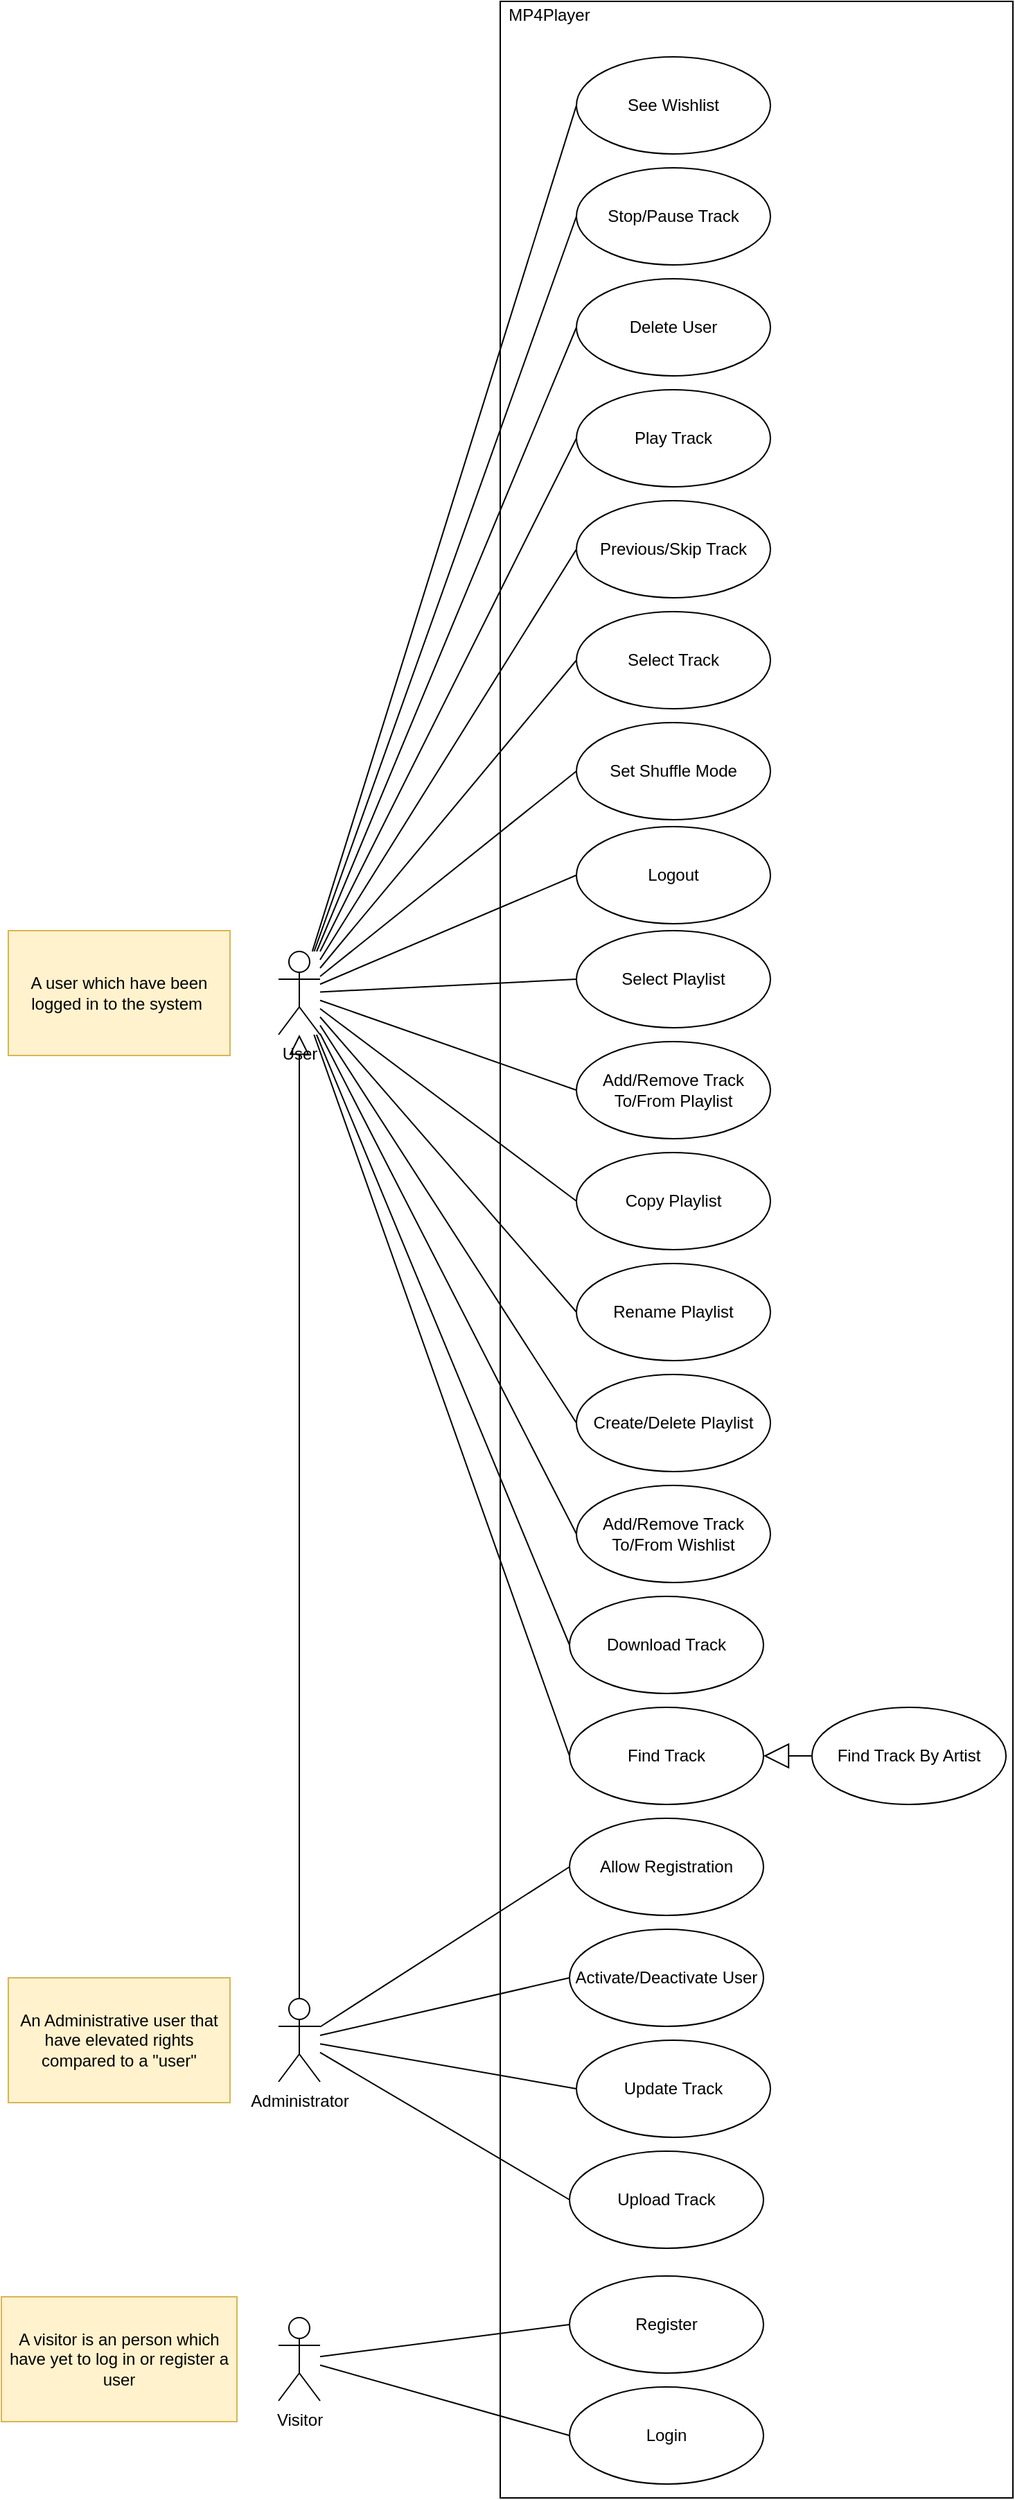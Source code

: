 <mxfile version="13.7.3" type="device"><diagram id="X3zYRSDrlWH1BOJyRZu5" name="Page-1"><mxGraphModel dx="131" dy="1667" grid="1" gridSize="10" guides="1" tooltips="1" connect="1" arrows="1" fold="1" page="1" pageScale="1" pageWidth="850" pageHeight="1100" math="0" shadow="0"><root><mxCell id="0"/><mxCell id="1" parent="0"/><mxCell id="41zv68CTpFQ7691L9Q2w-1" value="User" style="shape=umlActor;verticalLabelPosition=bottom;verticalAlign=top;html=1;outlineConnect=0;" parent="1" vertex="1"><mxGeometry x="1110" y="-185" width="30" height="60" as="geometry"/></mxCell><mxCell id="41zv68CTpFQ7691L9Q2w-2" value="" style="rounded=0;whiteSpace=wrap;html=1;" parent="1" vertex="1"><mxGeometry x="1270" y="-870" width="370" height="1800" as="geometry"/></mxCell><mxCell id="41zv68CTpFQ7691L9Q2w-3" value="Play Track" style="ellipse;whiteSpace=wrap;html=1;" parent="1" vertex="1"><mxGeometry x="1325" y="-590" width="140" height="70" as="geometry"/></mxCell><mxCell id="41zv68CTpFQ7691L9Q2w-6" value="Previous/Skip Track" style="ellipse;whiteSpace=wrap;html=1;" parent="1" vertex="1"><mxGeometry x="1325" y="-510" width="140" height="70" as="geometry"/></mxCell><mxCell id="41zv68CTpFQ7691L9Q2w-7" value="Select Track" style="ellipse;whiteSpace=wrap;html=1;" parent="1" vertex="1"><mxGeometry x="1325" y="-430" width="140" height="70" as="geometry"/></mxCell><mxCell id="41zv68CTpFQ7691L9Q2w-8" value="Set Shuffle Mode" style="ellipse;whiteSpace=wrap;html=1;" parent="1" vertex="1"><mxGeometry x="1325" y="-350" width="140" height="70" as="geometry"/></mxCell><mxCell id="41zv68CTpFQ7691L9Q2w-10" value="Logout" style="ellipse;whiteSpace=wrap;html=1;" parent="1" vertex="1"><mxGeometry x="1325" y="-275" width="140" height="70" as="geometry"/></mxCell><mxCell id="41zv68CTpFQ7691L9Q2w-12" value="Select Playlist" style="ellipse;whiteSpace=wrap;html=1;" parent="1" vertex="1"><mxGeometry x="1325" y="-200" width="140" height="70" as="geometry"/></mxCell><mxCell id="41zv68CTpFQ7691L9Q2w-13" value="Add/Remove Track To/From Playlist" style="ellipse;whiteSpace=wrap;html=1;" parent="1" vertex="1"><mxGeometry x="1325" y="-120" width="140" height="70" as="geometry"/></mxCell><mxCell id="41zv68CTpFQ7691L9Q2w-15" value="Copy Playlist" style="ellipse;whiteSpace=wrap;html=1;" parent="1" vertex="1"><mxGeometry x="1325" y="-40" width="140" height="70" as="geometry"/></mxCell><mxCell id="41zv68CTpFQ7691L9Q2w-16" value="Rename Playlist" style="ellipse;whiteSpace=wrap;html=1;" parent="1" vertex="1"><mxGeometry x="1325" y="40" width="140" height="70" as="geometry"/></mxCell><mxCell id="41zv68CTpFQ7691L9Q2w-18" value="" style="endArrow=none;html=1;entryX=0;entryY=0.5;entryDx=0;entryDy=0;" parent="1" source="41zv68CTpFQ7691L9Q2w-1" target="41zv68CTpFQ7691L9Q2w-3" edge="1"><mxGeometry width="50" height="50" relative="1" as="geometry"><mxPoint x="1150" y="-410.0" as="sourcePoint"/><mxPoint x="1200" y="-460.0" as="targetPoint"/><Array as="points"/></mxGeometry></mxCell><mxCell id="41zv68CTpFQ7691L9Q2w-20" value="" style="endArrow=none;html=1;entryX=0;entryY=0.5;entryDx=0;entryDy=0;" parent="1" source="41zv68CTpFQ7691L9Q2w-1" target="41zv68CTpFQ7691L9Q2w-6" edge="1"><mxGeometry width="50" height="50" relative="1" as="geometry"><mxPoint x="1160" y="-590.0" as="sourcePoint"/><mxPoint x="1340.0" y="-555.0" as="targetPoint"/><Array as="points"/></mxGeometry></mxCell><mxCell id="41zv68CTpFQ7691L9Q2w-21" value="" style="endArrow=none;html=1;entryX=0;entryY=0.5;entryDx=0;entryDy=0;" parent="1" source="41zv68CTpFQ7691L9Q2w-1" target="41zv68CTpFQ7691L9Q2w-7" edge="1"><mxGeometry width="50" height="50" relative="1" as="geometry"><mxPoint x="1170" y="-580.0" as="sourcePoint"/><mxPoint x="1350.0" y="-545.0" as="targetPoint"/><Array as="points"/></mxGeometry></mxCell><mxCell id="41zv68CTpFQ7691L9Q2w-22" value="" style="endArrow=none;html=1;entryX=0;entryY=0.5;entryDx=0;entryDy=0;" parent="1" source="41zv68CTpFQ7691L9Q2w-1" target="41zv68CTpFQ7691L9Q2w-8" edge="1"><mxGeometry width="50" height="50" relative="1" as="geometry"><mxPoint x="1180" y="-570.0" as="sourcePoint"/><mxPoint x="1360.0" y="-535.0" as="targetPoint"/><Array as="points"/></mxGeometry></mxCell><mxCell id="41zv68CTpFQ7691L9Q2w-24" value="" style="endArrow=none;html=1;entryX=0;entryY=0.5;entryDx=0;entryDy=0;" parent="1" source="41zv68CTpFQ7691L9Q2w-1" target="41zv68CTpFQ7691L9Q2w-10" edge="1"><mxGeometry width="50" height="50" relative="1" as="geometry"><mxPoint x="1200" y="-550.0" as="sourcePoint"/><mxPoint x="1380.0" y="-515.0" as="targetPoint"/><Array as="points"/></mxGeometry></mxCell><mxCell id="41zv68CTpFQ7691L9Q2w-26" value="" style="endArrow=none;html=1;entryX=0;entryY=0.5;entryDx=0;entryDy=0;" parent="1" source="41zv68CTpFQ7691L9Q2w-1" target="41zv68CTpFQ7691L9Q2w-13" edge="1"><mxGeometry width="50" height="50" relative="1" as="geometry"><mxPoint x="1570" y="10" as="sourcePoint"/><mxPoint x="1620" y="-40" as="targetPoint"/><Array as="points"/></mxGeometry></mxCell><mxCell id="41zv68CTpFQ7691L9Q2w-27" value="" style="endArrow=none;html=1;entryX=0;entryY=0.5;entryDx=0;entryDy=0;" parent="1" source="41zv68CTpFQ7691L9Q2w-1" target="41zv68CTpFQ7691L9Q2w-12" edge="1"><mxGeometry width="50" height="50" relative="1" as="geometry"><mxPoint x="1570" y="10" as="sourcePoint"/><mxPoint x="1620" y="-40" as="targetPoint"/><Array as="points"/></mxGeometry></mxCell><mxCell id="41zv68CTpFQ7691L9Q2w-29" value="" style="endArrow=none;html=1;entryX=0;entryY=0.5;entryDx=0;entryDy=0;" parent="1" source="41zv68CTpFQ7691L9Q2w-1" target="41zv68CTpFQ7691L9Q2w-15" edge="1"><mxGeometry width="50" height="50" relative="1" as="geometry"><mxPoint x="1090" y="-140" as="sourcePoint"/><mxPoint x="1350" y="95" as="targetPoint"/><Array as="points"/></mxGeometry></mxCell><mxCell id="41zv68CTpFQ7691L9Q2w-30" value="" style="endArrow=none;html=1;entryX=0;entryY=0.5;entryDx=0;entryDy=0;" parent="1" source="41zv68CTpFQ7691L9Q2w-1" target="41zv68CTpFQ7691L9Q2w-16" edge="1"><mxGeometry width="50" height="50" relative="1" as="geometry"><mxPoint x="1100" y="-130" as="sourcePoint"/><mxPoint x="1360" y="105" as="targetPoint"/><Array as="points"/></mxGeometry></mxCell><mxCell id="41zv68CTpFQ7691L9Q2w-31" value="" style="endArrow=block;endFill=0;endSize=12;html=1;" parent="1" source="41zv68CTpFQ7691L9Q2w-32" target="41zv68CTpFQ7691L9Q2w-1" edge="1"><mxGeometry width="160" relative="1" as="geometry"><mxPoint x="606" y="-710" as="sourcePoint"/><mxPoint x="1200" y="30" as="targetPoint"/><Array as="points"/></mxGeometry></mxCell><mxCell id="41zv68CTpFQ7691L9Q2w-32" value="Administrator" style="shape=umlActor;verticalLabelPosition=bottom;verticalAlign=top;html=1;" parent="1" vertex="1"><mxGeometry x="1110" y="570" width="30" height="60" as="geometry"/></mxCell><mxCell id="41zv68CTpFQ7691L9Q2w-35" value="Upload Track" style="ellipse;whiteSpace=wrap;html=1;" parent="1" vertex="1"><mxGeometry x="1320" y="680" width="140" height="70" as="geometry"/></mxCell><mxCell id="41zv68CTpFQ7691L9Q2w-36" value="Create/Delete Playlist" style="ellipse;whiteSpace=wrap;html=1;" parent="1" vertex="1"><mxGeometry x="1325" y="120" width="140" height="70" as="geometry"/></mxCell><mxCell id="41zv68CTpFQ7691L9Q2w-37" value="" style="endArrow=none;html=1;entryX=0;entryY=0.5;entryDx=0;entryDy=0;" parent="1" source="41zv68CTpFQ7691L9Q2w-1" target="41zv68CTpFQ7691L9Q2w-36" edge="1"><mxGeometry width="50" height="50" relative="1" as="geometry"><mxPoint x="1080" y="-150" as="sourcePoint"/><mxPoint x="1340" y="325" as="targetPoint"/><Array as="points"/></mxGeometry></mxCell><mxCell id="41zv68CTpFQ7691L9Q2w-38" value="" style="endArrow=none;html=1;entryX=0;entryY=0.5;entryDx=0;entryDy=0;" parent="1" source="41zv68CTpFQ7691L9Q2w-32" target="41zv68CTpFQ7691L9Q2w-35" edge="1"><mxGeometry width="50" height="50" relative="1" as="geometry"><mxPoint x="1075" y="1000" as="sourcePoint"/><mxPoint x="1125" y="950" as="targetPoint"/></mxGeometry></mxCell><mxCell id="41zv68CTpFQ7691L9Q2w-39" value="Update Track" style="ellipse;whiteSpace=wrap;html=1;" parent="1" vertex="1"><mxGeometry x="1325" y="600" width="140" height="70" as="geometry"/></mxCell><mxCell id="41zv68CTpFQ7691L9Q2w-40" value="" style="endArrow=none;html=1;entryX=0;entryY=0.5;entryDx=0;entryDy=0;" parent="1" source="41zv68CTpFQ7691L9Q2w-32" target="41zv68CTpFQ7691L9Q2w-39" edge="1"><mxGeometry width="50" height="50" relative="1" as="geometry"><mxPoint x="1075" y="1000" as="sourcePoint"/><mxPoint x="1125" y="950" as="targetPoint"/></mxGeometry></mxCell><mxCell id="41zv68CTpFQ7691L9Q2w-41" value="Activate/Deactivate User" style="ellipse;whiteSpace=wrap;html=1;" parent="1" vertex="1"><mxGeometry x="1320" y="520" width="140" height="70" as="geometry"/></mxCell><mxCell id="41zv68CTpFQ7691L9Q2w-42" value="" style="endArrow=none;html=1;entryX=0;entryY=0.5;entryDx=0;entryDy=0;" parent="1" source="41zv68CTpFQ7691L9Q2w-32" target="41zv68CTpFQ7691L9Q2w-41" edge="1"><mxGeometry width="50" height="50" relative="1" as="geometry"><mxPoint x="1075" y="950" as="sourcePoint"/><mxPoint x="1335" y="885" as="targetPoint"/></mxGeometry></mxCell><mxCell id="41zv68CTpFQ7691L9Q2w-43" value="A user which have been logged in to the system&amp;nbsp;" style="rounded=0;whiteSpace=wrap;html=1;fillColor=#fff2cc;strokeColor=#d6b656;" parent="1" vertex="1"><mxGeometry x="915" y="-200" width="160" height="90" as="geometry"/></mxCell><mxCell id="41zv68CTpFQ7691L9Q2w-44" value="An Administrative user that have elevated rights compared to a &quot;user&quot;" style="rounded=0;whiteSpace=wrap;html=1;fillColor=#fff2cc;strokeColor=#d6b656;" parent="1" vertex="1"><mxGeometry x="915" y="555" width="160" height="90" as="geometry"/></mxCell><mxCell id="41zv68CTpFQ7691L9Q2w-45" value="Allow Registration" style="ellipse;whiteSpace=wrap;html=1;" parent="1" vertex="1"><mxGeometry x="1320" y="440" width="140" height="70" as="geometry"/></mxCell><mxCell id="41zv68CTpFQ7691L9Q2w-46" value="" style="endArrow=none;html=1;entryX=0;entryY=0.5;entryDx=0;entryDy=0;" parent="1" source="41zv68CTpFQ7691L9Q2w-32" target="41zv68CTpFQ7691L9Q2w-45" edge="1"><mxGeometry width="50" height="50" relative="1" as="geometry"><mxPoint x="1075" y="950" as="sourcePoint"/><mxPoint x="1335" y="805" as="targetPoint"/></mxGeometry></mxCell><mxCell id="41zv68CTpFQ7691L9Q2w-47" value="Add/Remove Track To/From Wishlist" style="ellipse;whiteSpace=wrap;html=1;" parent="1" vertex="1"><mxGeometry x="1325" y="200" width="140" height="70" as="geometry"/></mxCell><mxCell id="41zv68CTpFQ7691L9Q2w-49" value="" style="endArrow=none;html=1;entryX=0;entryY=0.5;entryDx=0;entryDy=0;" parent="1" source="41zv68CTpFQ7691L9Q2w-1" target="41zv68CTpFQ7691L9Q2w-47" edge="1"><mxGeometry width="50" height="50" relative="1" as="geometry"><mxPoint x="1020" y="120" as="sourcePoint"/><mxPoint x="1330" y="325" as="targetPoint"/><Array as="points"/></mxGeometry></mxCell><mxCell id="41zv68CTpFQ7691L9Q2w-51" value="MP4Player" style="text;html=1;align=center;verticalAlign=middle;resizable=0;points=[];autosize=1;" parent="1" vertex="1"><mxGeometry x="1270" y="-870" width="70" height="20" as="geometry"/></mxCell><mxCell id="41zv68CTpFQ7691L9Q2w-53" value="Download Track" style="ellipse;whiteSpace=wrap;html=1;" parent="1" vertex="1"><mxGeometry x="1320" y="280" width="140" height="70" as="geometry"/></mxCell><mxCell id="41zv68CTpFQ7691L9Q2w-54" value="" style="endArrow=none;html=1;entryX=0;entryY=0.5;entryDx=0;entryDy=0;" parent="1" source="41zv68CTpFQ7691L9Q2w-1" target="41zv68CTpFQ7691L9Q2w-53" edge="1"><mxGeometry width="50" height="50" relative="1" as="geometry"><mxPoint x="630" y="-160" as="sourcePoint"/><mxPoint x="1330" y="485" as="targetPoint"/><Array as="points"/></mxGeometry></mxCell><mxCell id="41zv68CTpFQ7691L9Q2w-55" value="Find Track" style="ellipse;whiteSpace=wrap;html=1;" parent="1" vertex="1"><mxGeometry x="1320" y="360" width="140" height="70" as="geometry"/></mxCell><mxCell id="41zv68CTpFQ7691L9Q2w-56" value="Find Track By Artist" style="ellipse;whiteSpace=wrap;html=1;" parent="1" vertex="1"><mxGeometry x="1495" y="360" width="140" height="70" as="geometry"/></mxCell><mxCell id="41zv68CTpFQ7691L9Q2w-59" value="" style="endArrow=block;endSize=16;endFill=0;html=1;exitX=0;exitY=0.5;exitDx=0;exitDy=0;entryX=1;entryY=0.5;entryDx=0;entryDy=0;rounded=0;" parent="1" source="41zv68CTpFQ7691L9Q2w-56" target="41zv68CTpFQ7691L9Q2w-55" edge="1"><mxGeometry width="160" relative="1" as="geometry"><mxPoint x="880" y="700" as="sourcePoint"/><mxPoint x="1040" y="700" as="targetPoint"/><Array as="points"/></mxGeometry></mxCell><mxCell id="41zv68CTpFQ7691L9Q2w-62" value="" style="endArrow=none;html=1;entryX=0;entryY=0.5;entryDx=0;entryDy=0;" parent="1" source="41zv68CTpFQ7691L9Q2w-1" target="41zv68CTpFQ7691L9Q2w-55" edge="1"><mxGeometry width="50" height="50" relative="1" as="geometry"><mxPoint x="630" y="-135" as="sourcePoint"/><mxPoint x="1330" y="565" as="targetPoint"/><Array as="points"/></mxGeometry></mxCell><mxCell id="41zv68CTpFQ7691L9Q2w-65" value="Visitor" style="shape=umlActor;verticalLabelPosition=bottom;verticalAlign=top;html=1;outlineConnect=0;" parent="1" vertex="1"><mxGeometry x="1110" y="800" width="30" height="60" as="geometry"/></mxCell><mxCell id="41zv68CTpFQ7691L9Q2w-66" value="Register" style="ellipse;whiteSpace=wrap;html=1;" parent="1" vertex="1"><mxGeometry x="1320" y="770" width="140" height="70" as="geometry"/></mxCell><mxCell id="41zv68CTpFQ7691L9Q2w-67" value="Login" style="ellipse;whiteSpace=wrap;html=1;" parent="1" vertex="1"><mxGeometry x="1320" y="850" width="140" height="70" as="geometry"/></mxCell><mxCell id="41zv68CTpFQ7691L9Q2w-68" value="" style="endArrow=none;html=1;entryX=0;entryY=0.5;entryDx=0;entryDy=0;" parent="1" source="41zv68CTpFQ7691L9Q2w-65" target="41zv68CTpFQ7691L9Q2w-66" edge="1"><mxGeometry width="50" height="50" relative="1" as="geometry"><mxPoint x="935" y="1040" as="sourcePoint"/><mxPoint x="985" y="990" as="targetPoint"/></mxGeometry></mxCell><mxCell id="41zv68CTpFQ7691L9Q2w-69" value="" style="endArrow=none;html=1;entryX=0;entryY=0.5;entryDx=0;entryDy=0;" parent="1" source="41zv68CTpFQ7691L9Q2w-65" target="41zv68CTpFQ7691L9Q2w-67" edge="1"><mxGeometry width="50" height="50" relative="1" as="geometry"><mxPoint x="625" y="979.885" as="sourcePoint"/><mxPoint x="1260" y="975" as="targetPoint"/></mxGeometry></mxCell><mxCell id="41zv68CTpFQ7691L9Q2w-70" value="A visitor is an person which have yet to log in or register a user" style="rounded=0;whiteSpace=wrap;html=1;fillColor=#fff2cc;strokeColor=#d6b656;" parent="1" vertex="1"><mxGeometry x="910" y="785" width="170" height="90" as="geometry"/></mxCell><mxCell id="41zv68CTpFQ7691L9Q2w-73" value="Delete User" style="ellipse;whiteSpace=wrap;html=1;" parent="1" vertex="1"><mxGeometry x="1325" y="-670" width="140" height="70" as="geometry"/></mxCell><mxCell id="41zv68CTpFQ7691L9Q2w-74" value="" style="endArrow=none;html=1;entryX=0;entryY=0.5;entryDx=0;entryDy=0;" parent="1" source="41zv68CTpFQ7691L9Q2w-1" target="41zv68CTpFQ7691L9Q2w-73" edge="1"><mxGeometry width="50" height="50" relative="1" as="geometry"><mxPoint x="630" y="-161.483" as="sourcePoint"/><mxPoint x="1340" y="-705" as="targetPoint"/><Array as="points"/></mxGeometry></mxCell><mxCell id="41zv68CTpFQ7691L9Q2w-75" value="Stop/Pause Track" style="ellipse;whiteSpace=wrap;html=1;" parent="1" vertex="1"><mxGeometry x="1325" y="-750" width="140" height="70" as="geometry"/></mxCell><mxCell id="41zv68CTpFQ7691L9Q2w-76" value="" style="endArrow=none;html=1;entryX=0;entryY=0.5;entryDx=0;entryDy=0;" parent="1" source="41zv68CTpFQ7691L9Q2w-1" target="41zv68CTpFQ7691L9Q2w-75" edge="1"><mxGeometry width="50" height="50" relative="1" as="geometry"><mxPoint x="630" y="-163.229" as="sourcePoint"/><mxPoint x="1335" y="-785" as="targetPoint"/><Array as="points"/></mxGeometry></mxCell><mxCell id="41zv68CTpFQ7691L9Q2w-77" value="See Wishlist" style="ellipse;whiteSpace=wrap;html=1;" parent="1" vertex="1"><mxGeometry x="1325" y="-830" width="140" height="70" as="geometry"/></mxCell><mxCell id="41zv68CTpFQ7691L9Q2w-78" value="" style="endArrow=none;html=1;entryX=0;entryY=0.5;entryDx=0;entryDy=0;" parent="1" source="41zv68CTpFQ7691L9Q2w-1" target="41zv68CTpFQ7691L9Q2w-77" edge="1"><mxGeometry width="50" height="50" relative="1" as="geometry"><mxPoint x="630" y="-164.896" as="sourcePoint"/><mxPoint x="1335" y="-865" as="targetPoint"/><Array as="points"/></mxGeometry></mxCell></root></mxGraphModel></diagram></mxfile>